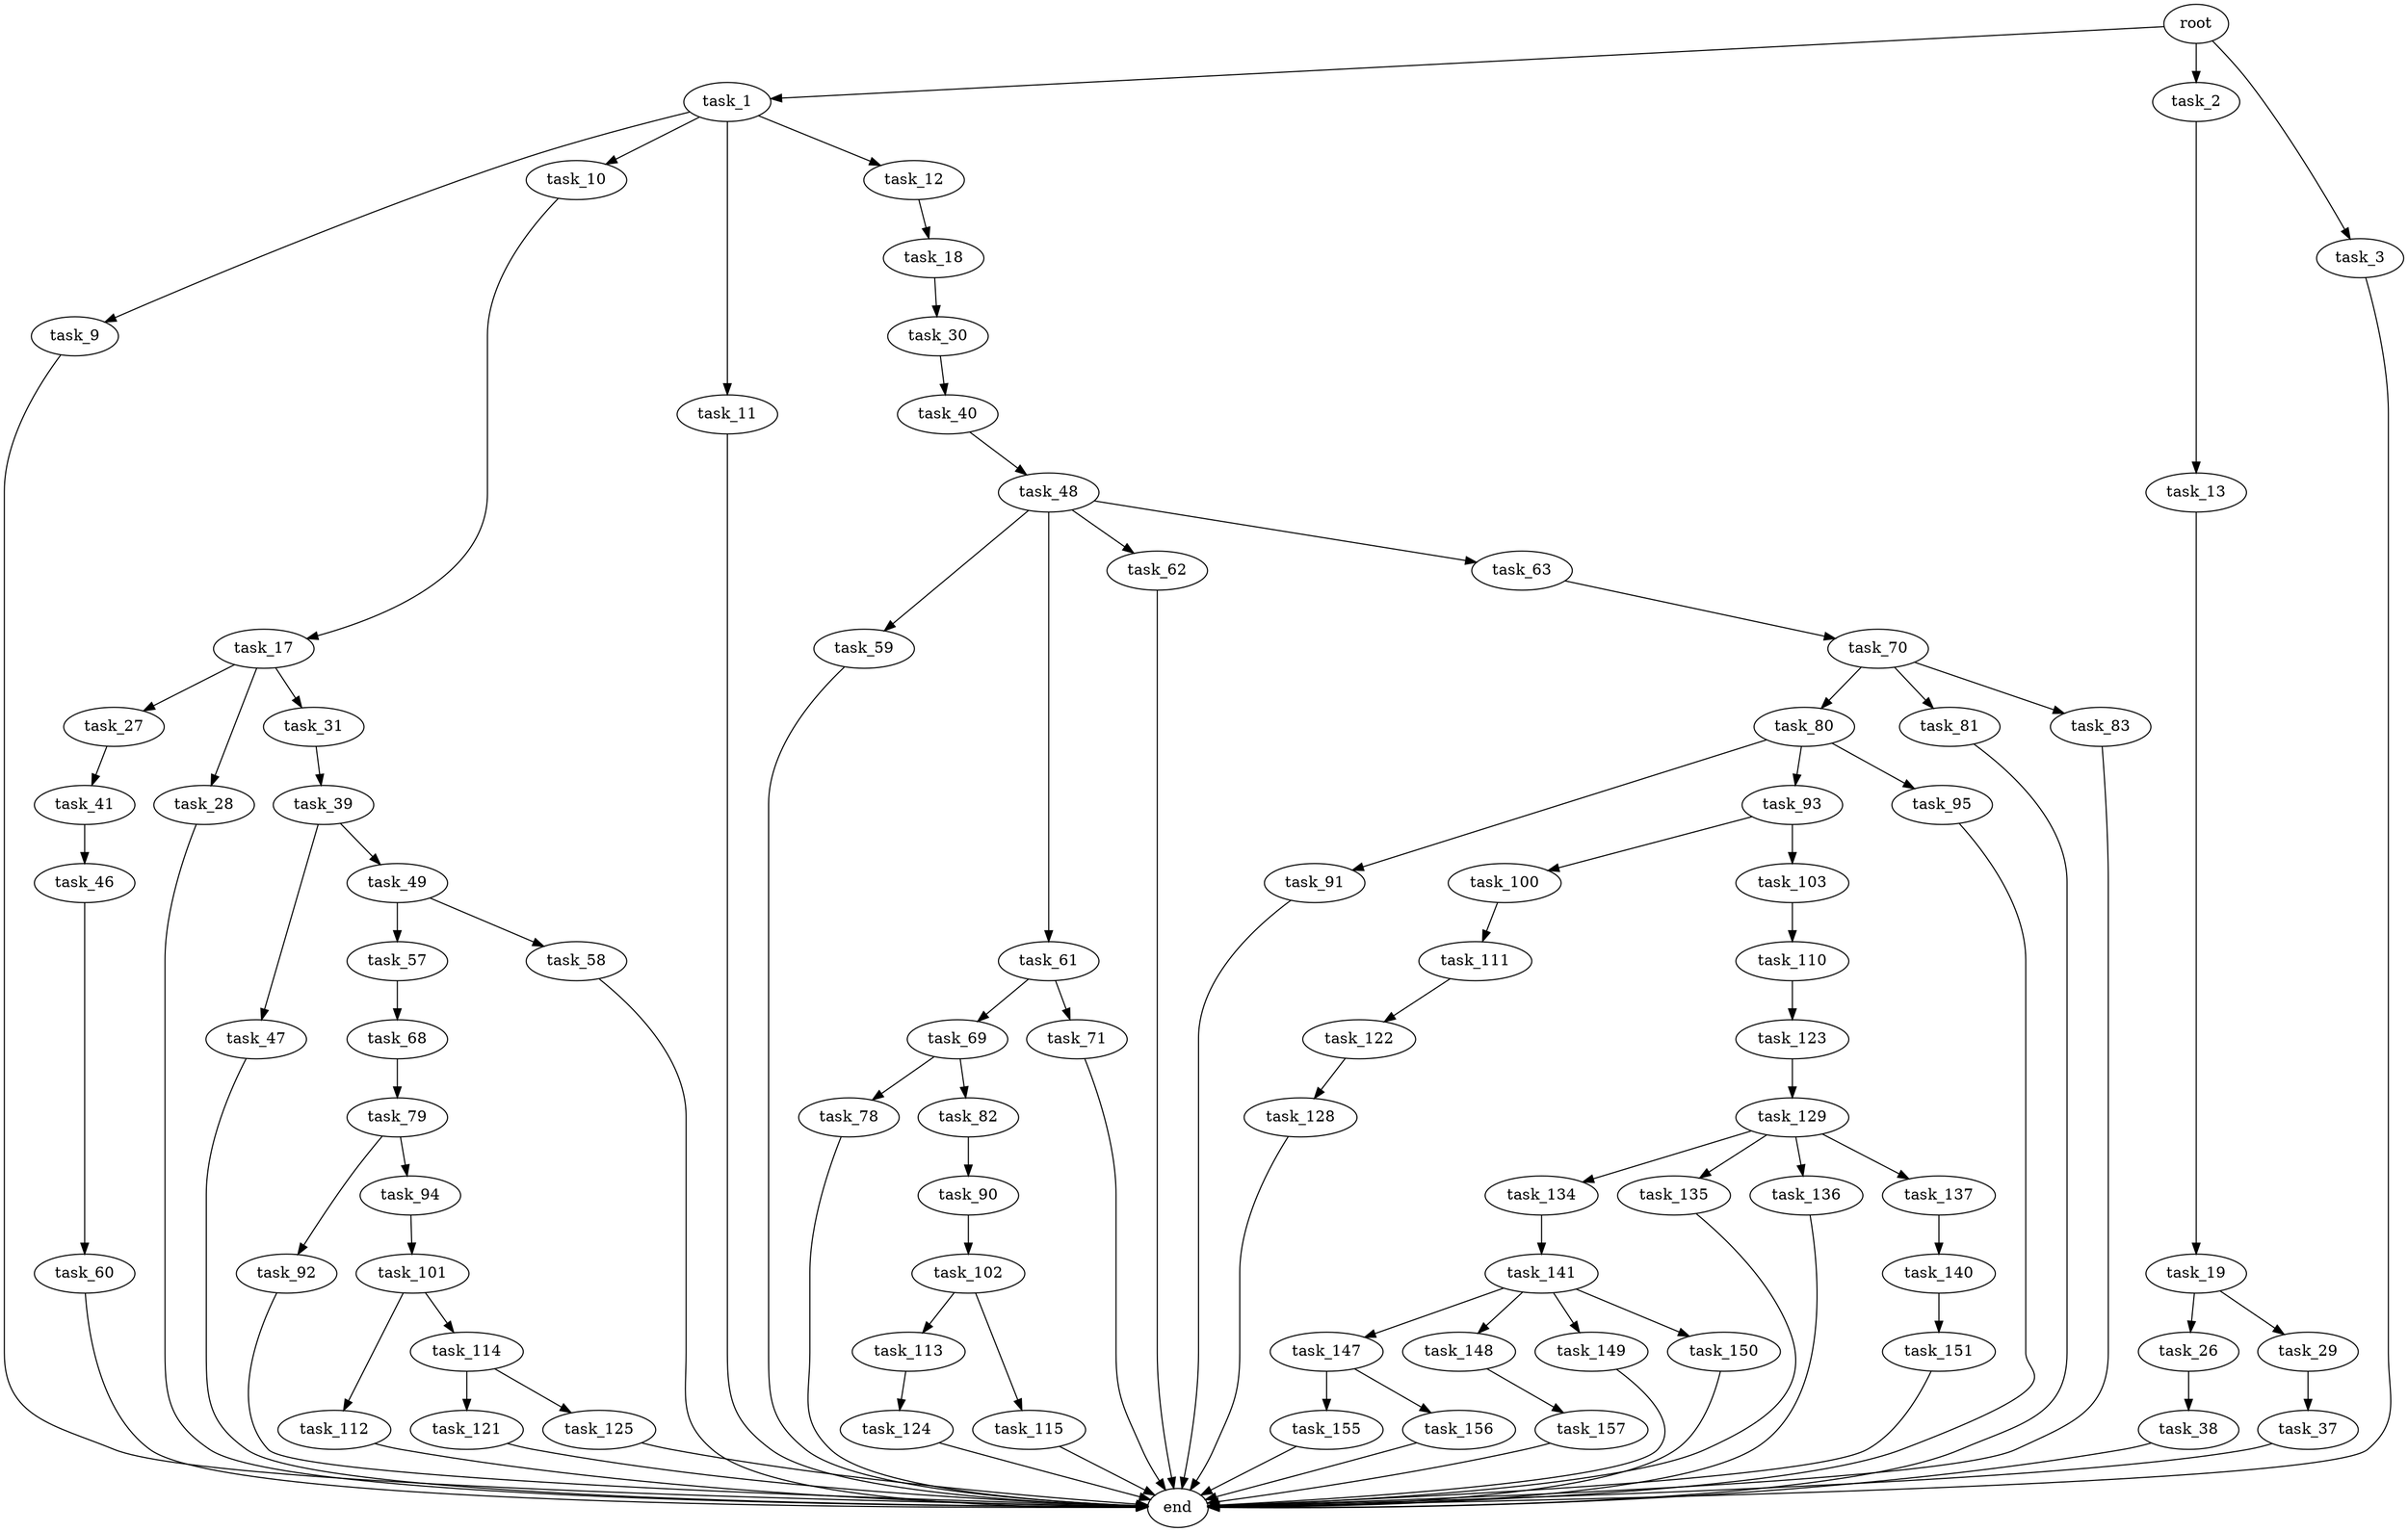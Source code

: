 digraph G {
  root [size="0.000000"];
  task_1 [size="97406187254.000000"];
  task_2 [size="1223415784428.000000"];
  task_3 [size="1073741824000.000000"];
  task_9 [size="17349181255.000000"];
  task_10 [size="268364205458.000000"];
  task_11 [size="7321765202.000000"];
  task_12 [size="88538496606.000000"];
  task_13 [size="431701365468.000000"];
  task_17 [size="68719476736.000000"];
  task_18 [size="12409256095.000000"];
  task_19 [size="368293445632.000000"];
  task_26 [size="8589934592.000000"];
  task_27 [size="6067600195.000000"];
  task_28 [size="3634473795.000000"];
  task_29 [size="1073741824000.000000"];
  task_30 [size="394881128108.000000"];
  task_31 [size="549755813888.000000"];
  task_37 [size="134217728000.000000"];
  task_38 [size="782757789696.000000"];
  task_39 [size="75956520020.000000"];
  task_40 [size="31953988301.000000"];
  task_41 [size="1073741824000.000000"];
  task_46 [size="8213518481.000000"];
  task_47 [size="1361643819.000000"];
  task_48 [size="28991029248.000000"];
  task_49 [size="15756054180.000000"];
  task_57 [size="193717752071.000000"];
  task_58 [size="184522095912.000000"];
  task_59 [size="3166752345.000000"];
  task_60 [size="134217728000.000000"];
  task_61 [size="438785195431.000000"];
  task_62 [size="7907917133.000000"];
  task_63 [size="7095919629.000000"];
  task_68 [size="8589934592.000000"];
  task_69 [size="8589934592.000000"];
  task_70 [size="7289912234.000000"];
  task_71 [size="8180605304.000000"];
  task_78 [size="1216511011.000000"];
  task_79 [size="42872363638.000000"];
  task_80 [size="8589934592.000000"];
  task_81 [size="136694814001.000000"];
  task_82 [size="368293445632.000000"];
  task_83 [size="1073741824000.000000"];
  task_90 [size="8589934592.000000"];
  task_91 [size="1037119244337.000000"];
  task_92 [size="8589934592.000000"];
  task_93 [size="68719476736.000000"];
  task_94 [size="28991029248.000000"];
  task_95 [size="28991029248.000000"];
  task_100 [size="1073741824000.000000"];
  task_101 [size="1073741824000.000000"];
  task_102 [size="68719476736.000000"];
  task_103 [size="1073741824000.000000"];
  task_110 [size="231928233984.000000"];
  task_111 [size="10277770999.000000"];
  task_112 [size="390947213513.000000"];
  task_113 [size="1341227297.000000"];
  task_114 [size="42293451806.000000"];
  task_115 [size="1899060150.000000"];
  task_121 [size="162798212222.000000"];
  task_122 [size="219318841260.000000"];
  task_123 [size="28991029248.000000"];
  task_124 [size="109019433194.000000"];
  task_125 [size="231928233984.000000"];
  task_128 [size="143585523516.000000"];
  task_129 [size="150190211692.000000"];
  task_134 [size="517708074804.000000"];
  task_135 [size="4024128054.000000"];
  task_136 [size="1019090583770.000000"];
  task_137 [size="481972301747.000000"];
  task_140 [size="8589934592.000000"];
  task_141 [size="1325528206.000000"];
  task_147 [size="368293445632.000000"];
  task_148 [size="664377473435.000000"];
  task_149 [size="924030383147.000000"];
  task_150 [size="84112738444.000000"];
  task_151 [size="28991029248.000000"];
  task_155 [size="22153409479.000000"];
  task_156 [size="16169337936.000000"];
  task_157 [size="549755813888.000000"];
  end [size="0.000000"];

  root -> task_1 [size="1.000000"];
  root -> task_2 [size="1.000000"];
  root -> task_3 [size="1.000000"];
  task_1 -> task_9 [size="134217728.000000"];
  task_1 -> task_10 [size="134217728.000000"];
  task_1 -> task_11 [size="134217728.000000"];
  task_1 -> task_12 [size="134217728.000000"];
  task_2 -> task_13 [size="838860800.000000"];
  task_3 -> end [size="1.000000"];
  task_9 -> end [size="1.000000"];
  task_10 -> task_17 [size="536870912.000000"];
  task_11 -> end [size="1.000000"];
  task_12 -> task_18 [size="75497472.000000"];
  task_13 -> task_19 [size="679477248.000000"];
  task_17 -> task_27 [size="134217728.000000"];
  task_17 -> task_28 [size="134217728.000000"];
  task_17 -> task_31 [size="134217728.000000"];
  task_18 -> task_30 [size="536870912.000000"];
  task_19 -> task_26 [size="411041792.000000"];
  task_19 -> task_29 [size="411041792.000000"];
  task_26 -> task_38 [size="33554432.000000"];
  task_27 -> task_41 [size="301989888.000000"];
  task_28 -> end [size="1.000000"];
  task_29 -> task_37 [size="838860800.000000"];
  task_30 -> task_40 [size="301989888.000000"];
  task_31 -> task_39 [size="536870912.000000"];
  task_37 -> end [size="1.000000"];
  task_38 -> end [size="1.000000"];
  task_39 -> task_47 [size="134217728.000000"];
  task_39 -> task_49 [size="134217728.000000"];
  task_40 -> task_48 [size="679477248.000000"];
  task_41 -> task_46 [size="838860800.000000"];
  task_46 -> task_60 [size="134217728.000000"];
  task_47 -> end [size="1.000000"];
  task_48 -> task_59 [size="75497472.000000"];
  task_48 -> task_61 [size="75497472.000000"];
  task_48 -> task_62 [size="75497472.000000"];
  task_48 -> task_63 [size="75497472.000000"];
  task_49 -> task_57 [size="411041792.000000"];
  task_49 -> task_58 [size="411041792.000000"];
  task_57 -> task_68 [size="301989888.000000"];
  task_58 -> end [size="1.000000"];
  task_59 -> end [size="1.000000"];
  task_60 -> end [size="1.000000"];
  task_61 -> task_69 [size="411041792.000000"];
  task_61 -> task_71 [size="411041792.000000"];
  task_62 -> end [size="1.000000"];
  task_63 -> task_70 [size="411041792.000000"];
  task_68 -> task_79 [size="33554432.000000"];
  task_69 -> task_78 [size="33554432.000000"];
  task_69 -> task_82 [size="33554432.000000"];
  task_70 -> task_80 [size="33554432.000000"];
  task_70 -> task_81 [size="33554432.000000"];
  task_70 -> task_83 [size="33554432.000000"];
  task_71 -> end [size="1.000000"];
  task_78 -> end [size="1.000000"];
  task_79 -> task_92 [size="838860800.000000"];
  task_79 -> task_94 [size="838860800.000000"];
  task_80 -> task_91 [size="33554432.000000"];
  task_80 -> task_93 [size="33554432.000000"];
  task_80 -> task_95 [size="33554432.000000"];
  task_81 -> end [size="1.000000"];
  task_82 -> task_90 [size="411041792.000000"];
  task_83 -> end [size="1.000000"];
  task_90 -> task_102 [size="33554432.000000"];
  task_91 -> end [size="1.000000"];
  task_92 -> end [size="1.000000"];
  task_93 -> task_100 [size="134217728.000000"];
  task_93 -> task_103 [size="134217728.000000"];
  task_94 -> task_101 [size="75497472.000000"];
  task_95 -> end [size="1.000000"];
  task_100 -> task_111 [size="838860800.000000"];
  task_101 -> task_112 [size="838860800.000000"];
  task_101 -> task_114 [size="838860800.000000"];
  task_102 -> task_113 [size="134217728.000000"];
  task_102 -> task_115 [size="134217728.000000"];
  task_103 -> task_110 [size="838860800.000000"];
  task_110 -> task_123 [size="301989888.000000"];
  task_111 -> task_122 [size="301989888.000000"];
  task_112 -> end [size="1.000000"];
  task_113 -> task_124 [size="33554432.000000"];
  task_114 -> task_121 [size="838860800.000000"];
  task_114 -> task_125 [size="838860800.000000"];
  task_115 -> end [size="1.000000"];
  task_121 -> end [size="1.000000"];
  task_122 -> task_128 [size="679477248.000000"];
  task_123 -> task_129 [size="75497472.000000"];
  task_124 -> end [size="1.000000"];
  task_125 -> end [size="1.000000"];
  task_128 -> end [size="1.000000"];
  task_129 -> task_134 [size="134217728.000000"];
  task_129 -> task_135 [size="134217728.000000"];
  task_129 -> task_136 [size="134217728.000000"];
  task_129 -> task_137 [size="134217728.000000"];
  task_134 -> task_141 [size="679477248.000000"];
  task_135 -> end [size="1.000000"];
  task_136 -> end [size="1.000000"];
  task_137 -> task_140 [size="301989888.000000"];
  task_140 -> task_151 [size="33554432.000000"];
  task_141 -> task_147 [size="33554432.000000"];
  task_141 -> task_148 [size="33554432.000000"];
  task_141 -> task_149 [size="33554432.000000"];
  task_141 -> task_150 [size="33554432.000000"];
  task_147 -> task_155 [size="411041792.000000"];
  task_147 -> task_156 [size="411041792.000000"];
  task_148 -> task_157 [size="838860800.000000"];
  task_149 -> end [size="1.000000"];
  task_150 -> end [size="1.000000"];
  task_151 -> end [size="1.000000"];
  task_155 -> end [size="1.000000"];
  task_156 -> end [size="1.000000"];
  task_157 -> end [size="1.000000"];
}
